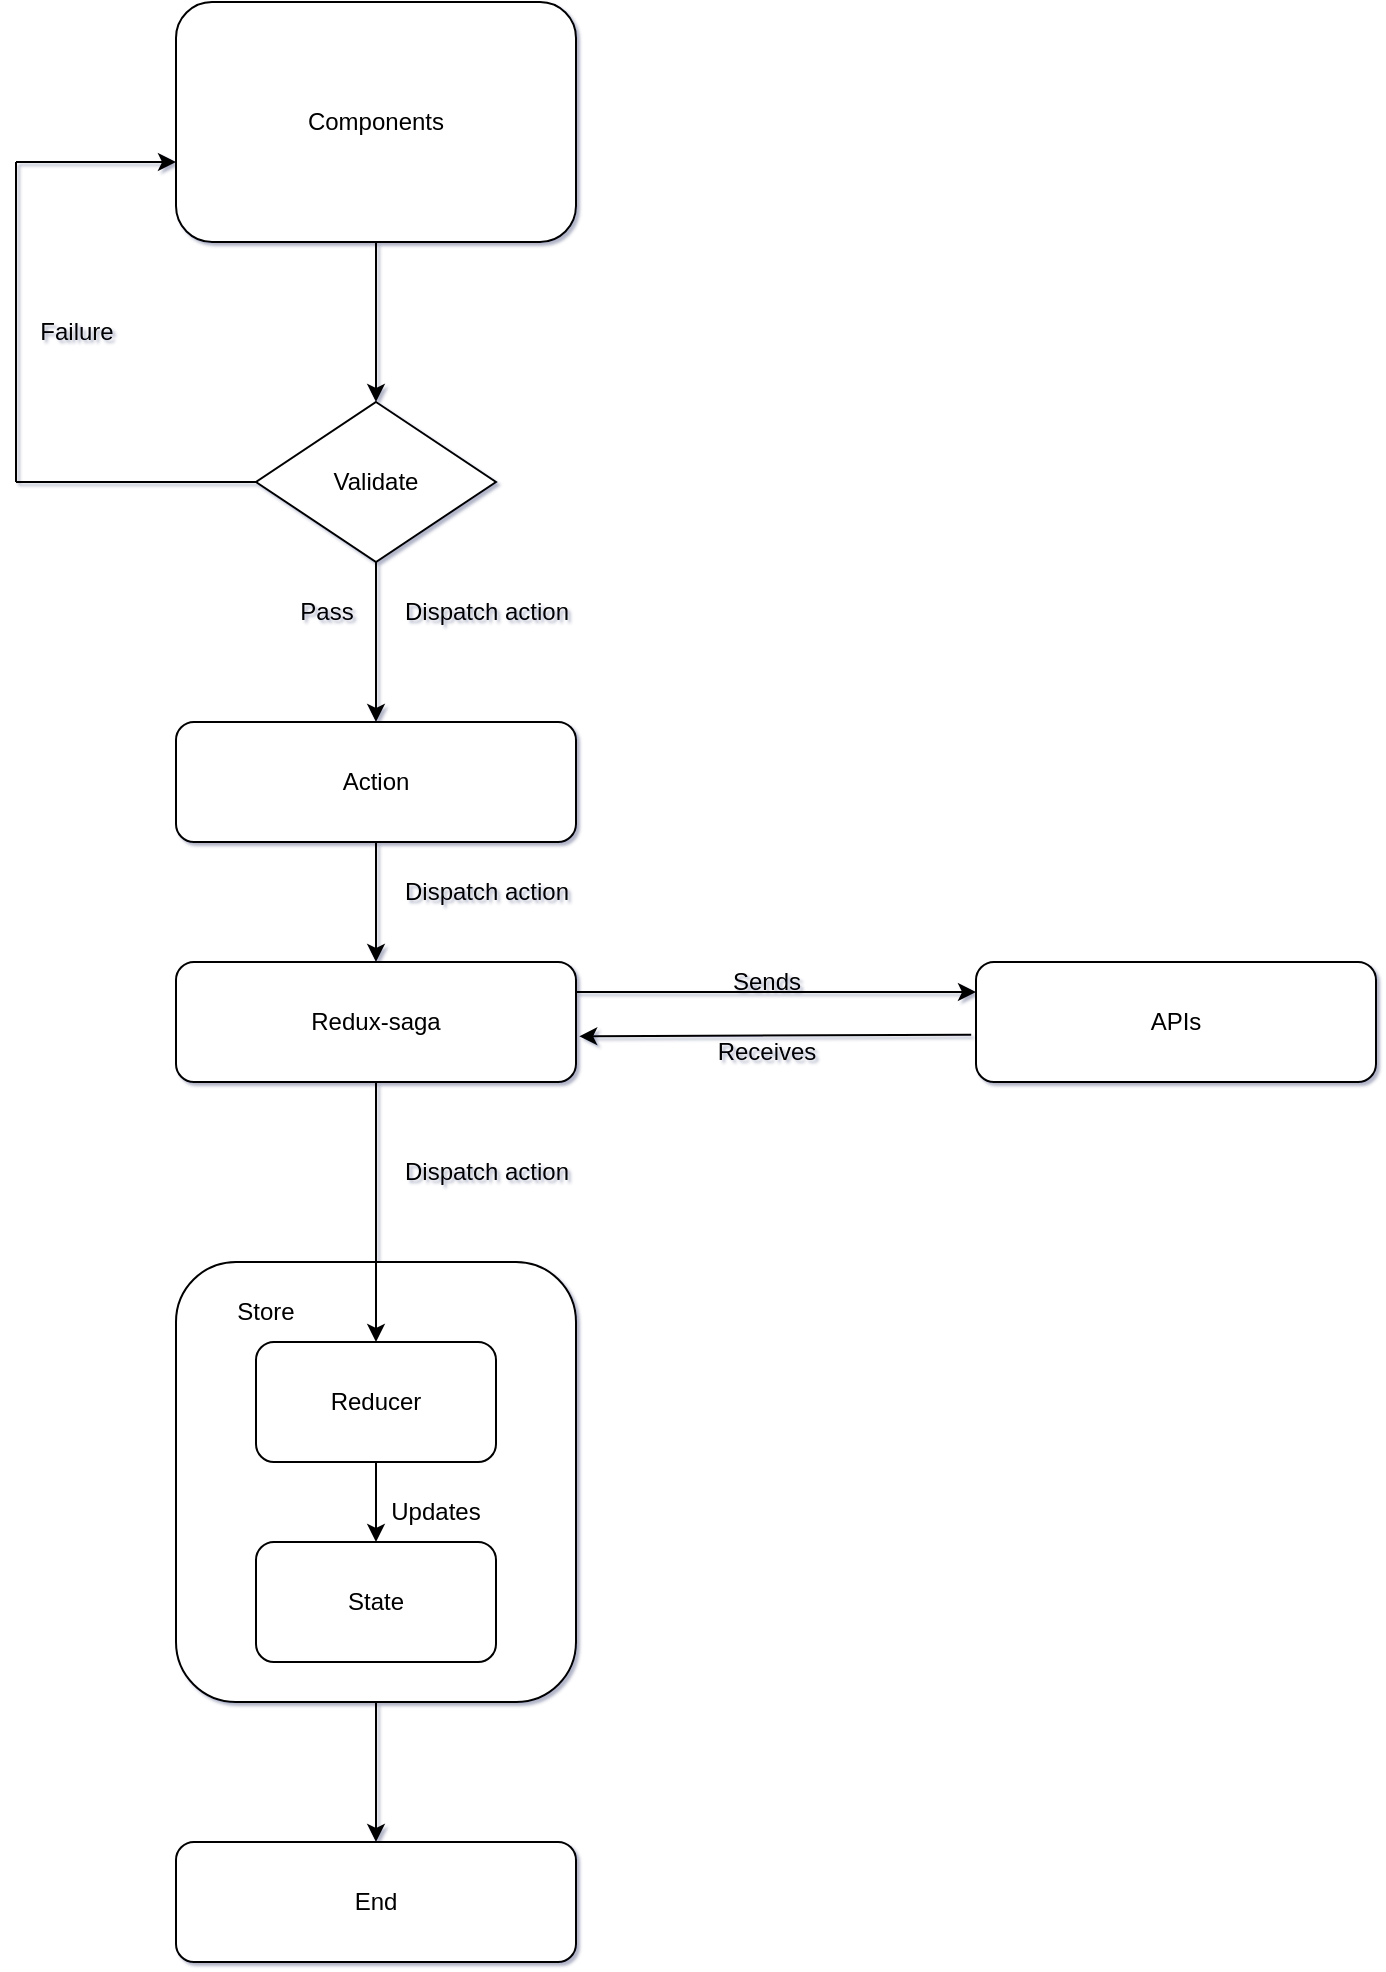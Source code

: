 <mxfile version="20.2.8" type="github">
  <diagram id="InsBf3LnIZB6c3mvLVU5" name="Page-1">
    <mxGraphModel dx="2031" dy="1134" grid="1" gridSize="10" guides="1" tooltips="1" connect="1" arrows="1" fold="1" page="1" pageScale="1" pageWidth="850" pageHeight="1100" background="none" math="0" shadow="1">
      <root>
        <mxCell id="0" />
        <mxCell id="1" parent="0" />
        <mxCell id="d7sLVXipK0veU-5f7pIK-1" style="edgeStyle=orthogonalEdgeStyle;rounded=0;orthogonalLoop=1;jettySize=auto;html=1;entryX=0.5;entryY=0;entryDx=0;entryDy=0;" parent="1" source="d7sLVXipK0veU-5f7pIK-2" target="d7sLVXipK0veU-5f7pIK-3" edge="1">
          <mxGeometry relative="1" as="geometry" />
        </mxCell>
        <mxCell id="d7sLVXipK0veU-5f7pIK-2" value="Components" style="rounded=1;whiteSpace=wrap;html=1;" parent="1" vertex="1">
          <mxGeometry x="165" y="60" width="200" height="120" as="geometry" />
        </mxCell>
        <mxCell id="d7sLVXipK0veU-5f7pIK-3" value="Validate" style="rhombus;whiteSpace=wrap;html=1;" parent="1" vertex="1">
          <mxGeometry x="205" y="260" width="120" height="80" as="geometry" />
        </mxCell>
        <mxCell id="d7sLVXipK0veU-5f7pIK-4" value="" style="endArrow=none;html=1;rounded=0;entryX=0;entryY=0.5;entryDx=0;entryDy=0;" parent="1" target="d7sLVXipK0veU-5f7pIK-3" edge="1">
          <mxGeometry width="50" height="50" relative="1" as="geometry">
            <mxPoint x="85" y="300" as="sourcePoint" />
            <mxPoint x="225" y="300" as="targetPoint" />
          </mxGeometry>
        </mxCell>
        <mxCell id="d7sLVXipK0veU-5f7pIK-5" value="" style="endArrow=none;html=1;rounded=0;" parent="1" edge="1">
          <mxGeometry width="50" height="50" relative="1" as="geometry">
            <mxPoint x="85" y="140" as="sourcePoint" />
            <mxPoint x="85" y="300" as="targetPoint" />
          </mxGeometry>
        </mxCell>
        <mxCell id="d7sLVXipK0veU-5f7pIK-6" value="" style="endArrow=classic;html=1;rounded=0;" parent="1" edge="1">
          <mxGeometry width="50" height="50" relative="1" as="geometry">
            <mxPoint x="85" y="140" as="sourcePoint" />
            <mxPoint x="165" y="140" as="targetPoint" />
          </mxGeometry>
        </mxCell>
        <mxCell id="d7sLVXipK0veU-5f7pIK-7" value="Failure" style="text;html=1;align=center;verticalAlign=middle;resizable=0;points=[];autosize=1;strokeColor=none;fillColor=none;" parent="1" vertex="1">
          <mxGeometry x="85" y="210" width="60" height="30" as="geometry" />
        </mxCell>
        <mxCell id="d7sLVXipK0veU-5f7pIK-8" value="Redux-saga" style="rounded=1;whiteSpace=wrap;html=1;" parent="1" vertex="1">
          <mxGeometry x="165" y="540" width="200" height="60" as="geometry" />
        </mxCell>
        <mxCell id="d7sLVXipK0veU-5f7pIK-9" value="Pass" style="text;html=1;align=center;verticalAlign=middle;resizable=0;points=[];autosize=1;strokeColor=none;fillColor=none;" parent="1" vertex="1">
          <mxGeometry x="215" y="350" width="50" height="30" as="geometry" />
        </mxCell>
        <mxCell id="d7sLVXipK0veU-5f7pIK-10" value="APIs" style="rounded=1;whiteSpace=wrap;html=1;" parent="1" vertex="1">
          <mxGeometry x="565" y="540" width="200" height="60" as="geometry" />
        </mxCell>
        <mxCell id="d7sLVXipK0veU-5f7pIK-11" value="" style="endArrow=classic;html=1;rounded=0;exitX=1;exitY=0.25;exitDx=0;exitDy=0;entryX=0;entryY=0.25;entryDx=0;entryDy=0;" parent="1" source="d7sLVXipK0veU-5f7pIK-8" target="d7sLVXipK0veU-5f7pIK-10" edge="1">
          <mxGeometry width="50" height="50" relative="1" as="geometry">
            <mxPoint x="245" y="530" as="sourcePoint" />
            <mxPoint x="295" y="480" as="targetPoint" />
          </mxGeometry>
        </mxCell>
        <mxCell id="d7sLVXipK0veU-5f7pIK-12" value="" style="endArrow=classic;html=1;rounded=0;exitX=-0.012;exitY=0.606;exitDx=0;exitDy=0;exitPerimeter=0;entryX=1.008;entryY=0.619;entryDx=0;entryDy=0;entryPerimeter=0;" parent="1" source="d7sLVXipK0veU-5f7pIK-10" target="d7sLVXipK0veU-5f7pIK-8" edge="1">
          <mxGeometry width="50" height="50" relative="1" as="geometry">
            <mxPoint x="245" y="530" as="sourcePoint" />
            <mxPoint x="295" y="480" as="targetPoint" />
          </mxGeometry>
        </mxCell>
        <mxCell id="d7sLVXipK0veU-5f7pIK-13" value="Sends" style="text;html=1;align=center;verticalAlign=middle;resizable=0;points=[];autosize=1;strokeColor=none;fillColor=none;rotation=0;" parent="1" vertex="1">
          <mxGeometry x="430" y="535" width="60" height="30" as="geometry" />
        </mxCell>
        <mxCell id="d7sLVXipK0veU-5f7pIK-14" value="Receives" style="text;html=1;align=center;verticalAlign=middle;resizable=0;points=[];autosize=1;strokeColor=none;fillColor=none;" parent="1" vertex="1">
          <mxGeometry x="425" y="570" width="70" height="30" as="geometry" />
        </mxCell>
        <mxCell id="d7sLVXipK0veU-5f7pIK-15" value="Dispatch action" style="text;html=1;align=center;verticalAlign=middle;resizable=0;points=[];autosize=1;strokeColor=none;fillColor=none;" parent="1" vertex="1">
          <mxGeometry x="265" y="350" width="110" height="30" as="geometry" />
        </mxCell>
        <mxCell id="d7sLVXipK0veU-5f7pIK-16" style="edgeStyle=orthogonalEdgeStyle;rounded=0;orthogonalLoop=1;jettySize=auto;html=1;exitX=0.5;exitY=1;exitDx=0;exitDy=0;entryX=0.5;entryY=0;entryDx=0;entryDy=0;" parent="1" source="d7sLVXipK0veU-5f7pIK-17" target="d7sLVXipK0veU-5f7pIK-24" edge="1">
          <mxGeometry relative="1" as="geometry" />
        </mxCell>
        <mxCell id="d7sLVXipK0veU-5f7pIK-17" value="" style="rounded=1;whiteSpace=wrap;html=1;" parent="1" vertex="1">
          <mxGeometry x="165" y="690" width="200" height="220" as="geometry" />
        </mxCell>
        <mxCell id="d7sLVXipK0veU-5f7pIK-18" style="edgeStyle=orthogonalEdgeStyle;rounded=0;orthogonalLoop=1;jettySize=auto;html=1;exitX=0.5;exitY=1;exitDx=0;exitDy=0;entryX=0.5;entryY=0;entryDx=0;entryDy=0;" parent="1" source="d7sLVXipK0veU-5f7pIK-19" target="d7sLVXipK0veU-5f7pIK-20" edge="1">
          <mxGeometry relative="1" as="geometry" />
        </mxCell>
        <mxCell id="d7sLVXipK0veU-5f7pIK-19" value="Reducer" style="rounded=1;whiteSpace=wrap;html=1;" parent="1" vertex="1">
          <mxGeometry x="205" y="730" width="120" height="60" as="geometry" />
        </mxCell>
        <mxCell id="d7sLVXipK0veU-5f7pIK-20" value="State" style="rounded=1;whiteSpace=wrap;html=1;" parent="1" vertex="1">
          <mxGeometry x="205" y="830" width="120" height="60" as="geometry" />
        </mxCell>
        <mxCell id="d7sLVXipK0veU-5f7pIK-21" value="Store" style="text;html=1;strokeColor=none;fillColor=none;align=center;verticalAlign=middle;whiteSpace=wrap;rounded=0;" parent="1" vertex="1">
          <mxGeometry x="180" y="700" width="60" height="30" as="geometry" />
        </mxCell>
        <mxCell id="d7sLVXipK0veU-5f7pIK-22" value="" style="endArrow=classic;html=1;rounded=0;exitX=0.5;exitY=1;exitDx=0;exitDy=0;" parent="1" source="d7sLVXipK0veU-5f7pIK-8" target="d7sLVXipK0veU-5f7pIK-19" edge="1">
          <mxGeometry width="50" height="50" relative="1" as="geometry">
            <mxPoint x="245" y="730" as="sourcePoint" />
            <mxPoint x="295" y="680" as="targetPoint" />
          </mxGeometry>
        </mxCell>
        <mxCell id="d7sLVXipK0veU-5f7pIK-23" value="Updates" style="text;html=1;strokeColor=none;fillColor=none;align=center;verticalAlign=middle;whiteSpace=wrap;rounded=0;" parent="1" vertex="1">
          <mxGeometry x="265" y="800" width="60" height="30" as="geometry" />
        </mxCell>
        <mxCell id="d7sLVXipK0veU-5f7pIK-24" value="End" style="rounded=1;whiteSpace=wrap;html=1;" parent="1" vertex="1">
          <mxGeometry x="165" y="980" width="200" height="60" as="geometry" />
        </mxCell>
        <mxCell id="d7sLVXipK0veU-5f7pIK-25" value="Dispatch action" style="text;html=1;align=center;verticalAlign=middle;resizable=0;points=[];autosize=1;strokeColor=none;fillColor=none;" parent="1" vertex="1">
          <mxGeometry x="265" y="630" width="110" height="30" as="geometry" />
        </mxCell>
        <mxCell id="d7sLVXipK0veU-5f7pIK-26" style="edgeStyle=orthogonalEdgeStyle;rounded=0;orthogonalLoop=1;jettySize=auto;html=1;entryX=0.5;entryY=0;entryDx=0;entryDy=0;" parent="1" source="d7sLVXipK0veU-5f7pIK-27" target="d7sLVXipK0veU-5f7pIK-8" edge="1">
          <mxGeometry relative="1" as="geometry" />
        </mxCell>
        <mxCell id="d7sLVXipK0veU-5f7pIK-27" value="Action" style="rounded=1;whiteSpace=wrap;html=1;" parent="1" vertex="1">
          <mxGeometry x="165" y="420" width="200" height="60" as="geometry" />
        </mxCell>
        <mxCell id="d7sLVXipK0veU-5f7pIK-28" value="" style="endArrow=classic;html=1;rounded=0;exitX=0.5;exitY=1;exitDx=0;exitDy=0;" parent="1" source="d7sLVXipK0veU-5f7pIK-3" target="d7sLVXipK0veU-5f7pIK-27" edge="1">
          <mxGeometry width="50" height="50" relative="1" as="geometry">
            <mxPoint x="175" y="550" as="sourcePoint" />
            <mxPoint x="225" y="500" as="targetPoint" />
          </mxGeometry>
        </mxCell>
        <mxCell id="d7sLVXipK0veU-5f7pIK-29" value="Dispatch action" style="text;html=1;align=center;verticalAlign=middle;resizable=0;points=[];autosize=1;strokeColor=none;fillColor=none;" parent="1" vertex="1">
          <mxGeometry x="265" y="490" width="110" height="30" as="geometry" />
        </mxCell>
      </root>
    </mxGraphModel>
  </diagram>
</mxfile>
